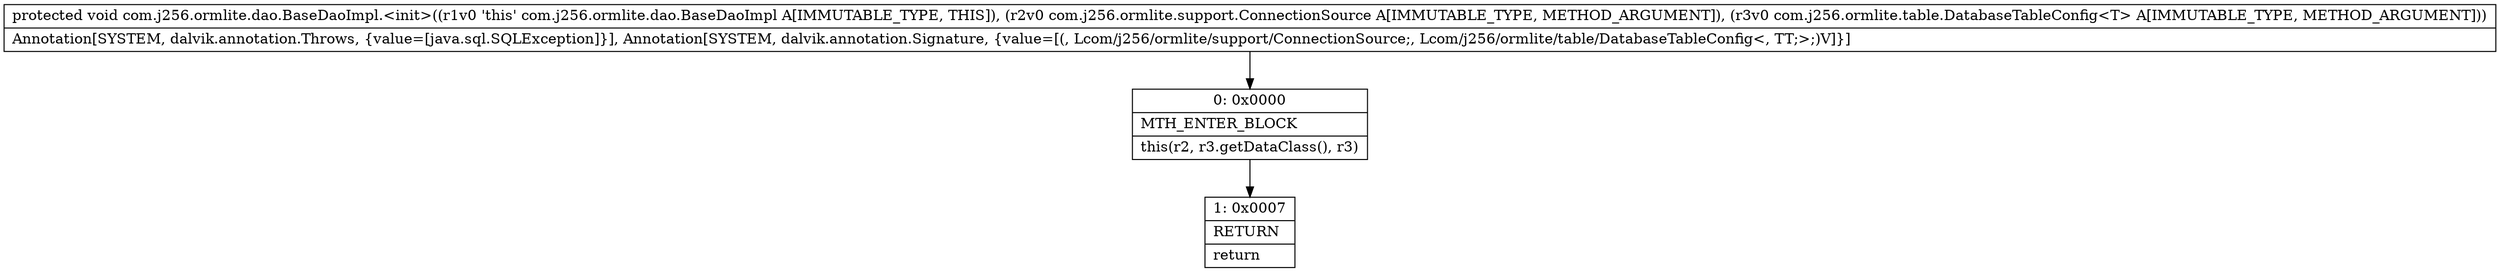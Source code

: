 digraph "CFG forcom.j256.ormlite.dao.BaseDaoImpl.\<init\>(Lcom\/j256\/ormlite\/support\/ConnectionSource;Lcom\/j256\/ormlite\/table\/DatabaseTableConfig;)V" {
Node_0 [shape=record,label="{0\:\ 0x0000|MTH_ENTER_BLOCK\l|this(r2, r3.getDataClass(), r3)\l}"];
Node_1 [shape=record,label="{1\:\ 0x0007|RETURN\l|return\l}"];
MethodNode[shape=record,label="{protected void com.j256.ormlite.dao.BaseDaoImpl.\<init\>((r1v0 'this' com.j256.ormlite.dao.BaseDaoImpl A[IMMUTABLE_TYPE, THIS]), (r2v0 com.j256.ormlite.support.ConnectionSource A[IMMUTABLE_TYPE, METHOD_ARGUMENT]), (r3v0 com.j256.ormlite.table.DatabaseTableConfig\<T\> A[IMMUTABLE_TYPE, METHOD_ARGUMENT]))  | Annotation[SYSTEM, dalvik.annotation.Throws, \{value=[java.sql.SQLException]\}], Annotation[SYSTEM, dalvik.annotation.Signature, \{value=[(, Lcom\/j256\/ormlite\/support\/ConnectionSource;, Lcom\/j256\/ormlite\/table\/DatabaseTableConfig\<, TT;\>;)V]\}]\l}"];
MethodNode -> Node_0;
Node_0 -> Node_1;
}

